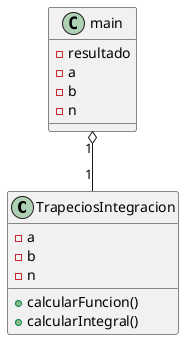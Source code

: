@startuml IntegracionTrapecios
class TrapeciosIntegracion {
    - a
    - b
    - n
    +calcularFuncion()
    +calcularIntegral()
}

class main {
    - resultado
    - a
    - b
    - n
}

main "1" o-- "1" TrapeciosIntegracion
@enduml